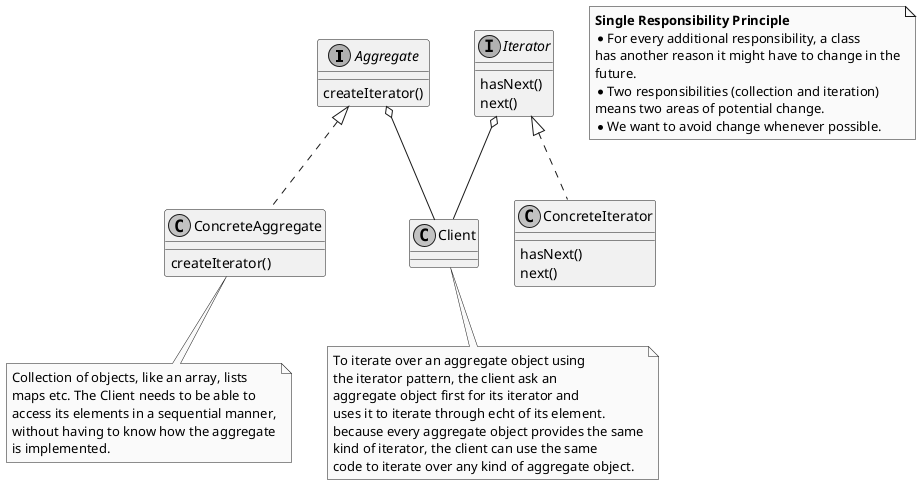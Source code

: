 @startuml
skinparam monochrome true

interface Aggregate {
    createIterator()
}

class ConcreteAggregate {
    createIterator()
}

class Client {
}

interface Iterator {
    hasNext()
    next()
}

class ConcreteIterator {
     hasNext()
     next()
}

note bottom of ConcreteAggregate
    Collection of objects, like an array, lists
    maps etc. The Client needs to be able to
    access its elements in a sequential manner,
    without having to know how the aggregate
    is implemented.
end note

note bottom of Client
    To iterate over an aggregate object using
    the iterator pattern, the client ask an
    aggregate object first for its iterator and
    uses it to iterate through echt of its element.
    because every aggregate object provides the same
    kind of iterator, the client can use the same
    code to iterate over any kind of aggregate object.
end note

note as N
    <b>Single Responsibility Principle
    * For every additional responsibility, a class
    has another reason it might have to change in the
    future.
    * Two responsibilities (collection and iteration)
    means two areas of potential change.
    * We want to avoid change whenever possible.
end note

Aggregate <|.. ConcreteAggregate
Aggregate o-- Client
Iterator o-- Client
Iterator <|.. ConcreteIterator

@enduml